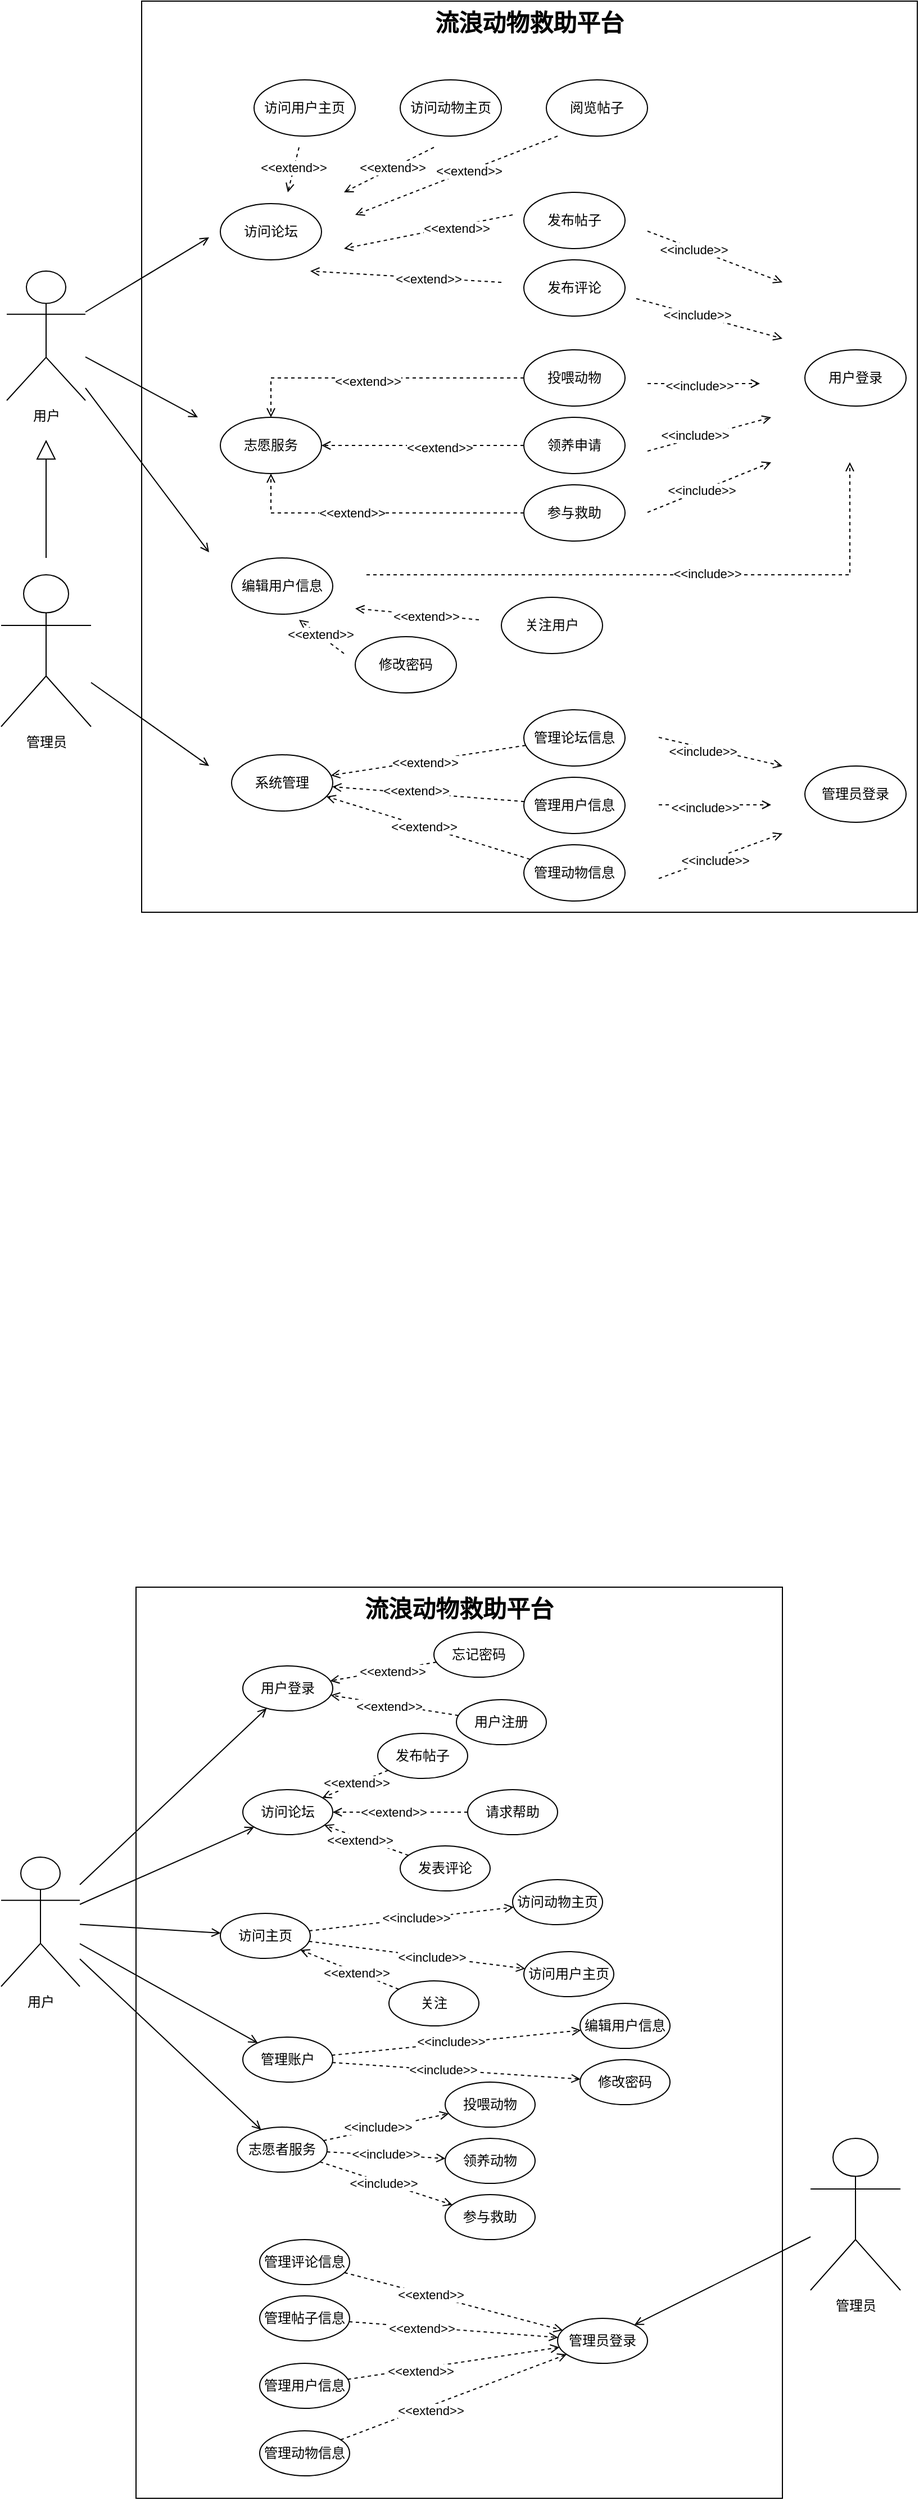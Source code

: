 <mxfile version="24.7.17">
  <diagram name="第 1 页" id="E65tHflGb6K1pna1Sad4">
    <mxGraphModel dx="1562" dy="909" grid="1" gridSize="10" guides="1" tooltips="1" connect="1" arrows="1" fold="1" page="1" pageScale="1" pageWidth="827" pageHeight="1169" math="0" shadow="0">
      <root>
        <mxCell id="0" />
        <mxCell id="1" parent="0" />
        <mxCell id="DmtLt5xf5tyt0vWxurnO-87" value="流浪动物救助平台" style="rounded=0;whiteSpace=wrap;html=1;align=center;verticalAlign=top;fontSize=21;fontStyle=1" parent="1" vertex="1">
          <mxGeometry x="130" y="20" width="690" height="810" as="geometry" />
        </mxCell>
        <mxCell id="DmtLt5xf5tyt0vWxurnO-54" value="" style="edgeStyle=orthogonalEdgeStyle;rounded=0;orthogonalLoop=1;jettySize=auto;html=1;endArrow=block;endFill=0;startSize=6;sourcePerimeterSpacing=15;endSize=15;" parent="1" source="DmtLt5xf5tyt0vWxurnO-2" edge="1">
          <mxGeometry relative="1" as="geometry">
            <mxPoint x="45" y="410" as="targetPoint" />
          </mxGeometry>
        </mxCell>
        <mxCell id="DmtLt5xf5tyt0vWxurnO-2" value="管理员" style="shape=umlActor;verticalLabelPosition=bottom;verticalAlign=top;html=1;outlineConnect=0;" parent="1" vertex="1">
          <mxGeometry x="5" y="530" width="80" height="135" as="geometry" />
        </mxCell>
        <mxCell id="DmtLt5xf5tyt0vWxurnO-5" value="访问论坛" style="ellipse;whiteSpace=wrap;html=1;" parent="1" vertex="1">
          <mxGeometry x="200" y="200" width="90" height="50" as="geometry" />
        </mxCell>
        <mxCell id="DmtLt5xf5tyt0vWxurnO-6" value="用户登录" style="ellipse;whiteSpace=wrap;html=1;" parent="1" vertex="1">
          <mxGeometry x="720" y="330" width="90" height="50" as="geometry" />
        </mxCell>
        <mxCell id="DmtLt5xf5tyt0vWxurnO-7" value="管理员登录" style="ellipse;whiteSpace=wrap;html=1;" parent="1" vertex="1">
          <mxGeometry x="720" y="700" width="90" height="50" as="geometry" />
        </mxCell>
        <mxCell id="DmtLt5xf5tyt0vWxurnO-8" value="访问用户主页" style="ellipse;whiteSpace=wrap;html=1;" parent="1" vertex="1">
          <mxGeometry x="230" y="90" width="90" height="50" as="geometry" />
        </mxCell>
        <mxCell id="DmtLt5xf5tyt0vWxurnO-9" value="访问动物主页" style="ellipse;whiteSpace=wrap;html=1;" parent="1" vertex="1">
          <mxGeometry x="360" y="90" width="90" height="50" as="geometry" />
        </mxCell>
        <mxCell id="DmtLt5xf5tyt0vWxurnO-10" value="阅览帖子" style="ellipse;whiteSpace=wrap;html=1;" parent="1" vertex="1">
          <mxGeometry x="490" y="90" width="90" height="50" as="geometry" />
        </mxCell>
        <mxCell id="DmtLt5xf5tyt0vWxurnO-16" value="投喂动物" style="ellipse;whiteSpace=wrap;html=1;" parent="1" vertex="1">
          <mxGeometry x="470" y="330" width="90" height="50" as="geometry" />
        </mxCell>
        <mxCell id="DmtLt5xf5tyt0vWxurnO-42" style="edgeStyle=orthogonalEdgeStyle;rounded=0;orthogonalLoop=1;jettySize=auto;html=1;dashed=1;strokeColor=default;align=center;verticalAlign=middle;fontFamily=Helvetica;fontSize=11;fontColor=default;labelBackgroundColor=default;endArrow=open;endFill=0;" parent="1" source="DmtLt5xf5tyt0vWxurnO-16" target="DmtLt5xf5tyt0vWxurnO-17" edge="1">
          <mxGeometry relative="1" as="geometry">
            <Array as="points">
              <mxPoint x="245" y="355" />
            </Array>
          </mxGeometry>
        </mxCell>
        <mxCell id="DmtLt5xf5tyt0vWxurnO-97" value="&amp;lt;&amp;lt;extend&amp;gt;&amp;gt;" style="edgeLabel;html=1;align=center;verticalAlign=middle;resizable=0;points=[];" parent="DmtLt5xf5tyt0vWxurnO-42" vertex="1" connectable="0">
          <mxGeometry x="0.074" y="3" relative="1" as="geometry">
            <mxPoint as="offset" />
          </mxGeometry>
        </mxCell>
        <mxCell id="DmtLt5xf5tyt0vWxurnO-43" style="edgeStyle=orthogonalEdgeStyle;rounded=0;orthogonalLoop=1;jettySize=auto;html=1;dashed=1;strokeColor=default;align=center;verticalAlign=middle;fontFamily=Helvetica;fontSize=11;fontColor=default;labelBackgroundColor=default;endArrow=open;endFill=0;" parent="1" source="DmtLt5xf5tyt0vWxurnO-23" target="DmtLt5xf5tyt0vWxurnO-17" edge="1">
          <mxGeometry relative="1" as="geometry" />
        </mxCell>
        <mxCell id="DmtLt5xf5tyt0vWxurnO-98" value="&amp;lt;&amp;lt;extend&amp;gt;&amp;gt;" style="edgeLabel;html=1;align=center;verticalAlign=middle;resizable=0;points=[];" parent="DmtLt5xf5tyt0vWxurnO-43" vertex="1" connectable="0">
          <mxGeometry x="-0.16" y="2" relative="1" as="geometry">
            <mxPoint as="offset" />
          </mxGeometry>
        </mxCell>
        <mxCell id="DmtLt5xf5tyt0vWxurnO-44" style="edgeStyle=orthogonalEdgeStyle;rounded=0;orthogonalLoop=1;jettySize=auto;html=1;dashed=1;strokeColor=default;align=center;verticalAlign=middle;fontFamily=Helvetica;fontSize=11;fontColor=default;labelBackgroundColor=default;endArrow=open;endFill=0;" parent="1" source="DmtLt5xf5tyt0vWxurnO-24" target="DmtLt5xf5tyt0vWxurnO-17" edge="1">
          <mxGeometry relative="1" as="geometry">
            <Array as="points">
              <mxPoint x="245" y="475" />
            </Array>
          </mxGeometry>
        </mxCell>
        <mxCell id="DmtLt5xf5tyt0vWxurnO-99" value="&amp;lt;&amp;lt;extend&amp;gt;&amp;gt;" style="edgeLabel;html=1;align=center;verticalAlign=middle;resizable=0;points=[];" parent="DmtLt5xf5tyt0vWxurnO-44" vertex="1" connectable="0">
          <mxGeometry x="0.181" relative="1" as="geometry">
            <mxPoint as="offset" />
          </mxGeometry>
        </mxCell>
        <mxCell id="DmtLt5xf5tyt0vWxurnO-17" value="志愿服务" style="ellipse;whiteSpace=wrap;html=1;" parent="1" vertex="1">
          <mxGeometry x="200" y="390" width="90" height="50" as="geometry" />
        </mxCell>
        <mxCell id="DmtLt5xf5tyt0vWxurnO-18" value="发布帖子" style="ellipse;whiteSpace=wrap;html=1;" parent="1" vertex="1">
          <mxGeometry x="470" y="190" width="90" height="50" as="geometry" />
        </mxCell>
        <mxCell id="DmtLt5xf5tyt0vWxurnO-20" value="发布评论" style="ellipse;whiteSpace=wrap;html=1;" parent="1" vertex="1">
          <mxGeometry x="470" y="250" width="90" height="50" as="geometry" />
        </mxCell>
        <mxCell id="DmtLt5xf5tyt0vWxurnO-23" value="领养申请" style="ellipse;whiteSpace=wrap;html=1;" parent="1" vertex="1">
          <mxGeometry x="470" y="390" width="90" height="50" as="geometry" />
        </mxCell>
        <mxCell id="DmtLt5xf5tyt0vWxurnO-24" value="参与救助" style="ellipse;whiteSpace=wrap;html=1;" parent="1" vertex="1">
          <mxGeometry x="470" y="450" width="90" height="50" as="geometry" />
        </mxCell>
        <mxCell id="DmtLt5xf5tyt0vWxurnO-25" value="编辑用户信息" style="ellipse;whiteSpace=wrap;html=1;" parent="1" vertex="1">
          <mxGeometry x="210" y="515" width="90" height="50" as="geometry" />
        </mxCell>
        <mxCell id="DmtLt5xf5tyt0vWxurnO-26" value="修改密码" style="ellipse;whiteSpace=wrap;html=1;" parent="1" vertex="1">
          <mxGeometry x="320" y="585" width="90" height="50" as="geometry" />
        </mxCell>
        <mxCell id="DmtLt5xf5tyt0vWxurnO-27" value="关注用户" style="ellipse;whiteSpace=wrap;html=1;" parent="1" vertex="1">
          <mxGeometry x="450" y="550" width="90" height="50" as="geometry" />
        </mxCell>
        <mxCell id="DmtLt5xf5tyt0vWxurnO-28" value="系统管理" style="ellipse;whiteSpace=wrap;html=1;" parent="1" vertex="1">
          <mxGeometry x="210" y="690" width="90" height="50" as="geometry" />
        </mxCell>
        <mxCell id="DmtLt5xf5tyt0vWxurnO-29" value="管理论坛信息" style="ellipse;whiteSpace=wrap;html=1;" parent="1" vertex="1">
          <mxGeometry x="470" y="650" width="90" height="50" as="geometry" />
        </mxCell>
        <mxCell id="DmtLt5xf5tyt0vWxurnO-30" value="管理用户信息" style="ellipse;whiteSpace=wrap;html=1;" parent="1" vertex="1">
          <mxGeometry x="470" y="710" width="90" height="50" as="geometry" />
        </mxCell>
        <mxCell id="DmtLt5xf5tyt0vWxurnO-31" value="管理动物信息" style="ellipse;whiteSpace=wrap;html=1;" parent="1" vertex="1">
          <mxGeometry x="470" y="770" width="90" height="50" as="geometry" />
        </mxCell>
        <mxCell id="DmtLt5xf5tyt0vWxurnO-53" value="用户" style="shape=umlActor;verticalLabelPosition=bottom;verticalAlign=top;html=1;outlineConnect=0;" parent="1" vertex="1">
          <mxGeometry x="10" y="260" width="70" height="115" as="geometry" />
        </mxCell>
        <mxCell id="DmtLt5xf5tyt0vWxurnO-60" value="" style="endArrow=open;html=1;rounded=0;endFill=0;" parent="1" source="DmtLt5xf5tyt0vWxurnO-53" edge="1">
          <mxGeometry width="50" height="50" relative="1" as="geometry">
            <mxPoint x="100" y="300" as="sourcePoint" />
            <mxPoint x="190" y="230" as="targetPoint" />
          </mxGeometry>
        </mxCell>
        <mxCell id="DmtLt5xf5tyt0vWxurnO-61" value="" style="endArrow=open;html=1;rounded=0;dashed=1;endFill=0;" parent="1" edge="1">
          <mxGeometry width="50" height="50" relative="1" as="geometry">
            <mxPoint x="270" y="150" as="sourcePoint" />
            <mxPoint x="260" y="190" as="targetPoint" />
          </mxGeometry>
        </mxCell>
        <mxCell id="DmtLt5xf5tyt0vWxurnO-88" value="&amp;lt;&amp;lt;extend&amp;gt;&amp;gt;" style="edgeLabel;html=1;align=center;verticalAlign=middle;resizable=0;points=[];" parent="DmtLt5xf5tyt0vWxurnO-61" vertex="1" connectable="0">
          <mxGeometry x="-0.08" y="-1" relative="1" as="geometry">
            <mxPoint as="offset" />
          </mxGeometry>
        </mxCell>
        <mxCell id="DmtLt5xf5tyt0vWxurnO-62" value="" style="endArrow=open;html=1;rounded=0;dashed=1;strokeColor=default;align=center;verticalAlign=middle;fontFamily=Helvetica;fontSize=11;fontColor=default;labelBackgroundColor=default;endFill=0;" parent="1" edge="1">
          <mxGeometry width="50" height="50" relative="1" as="geometry">
            <mxPoint x="390" y="150" as="sourcePoint" />
            <mxPoint x="310" y="190" as="targetPoint" />
          </mxGeometry>
        </mxCell>
        <mxCell id="DmtLt5xf5tyt0vWxurnO-89" value="&amp;lt;&amp;lt;extend&amp;gt;&amp;gt;" style="edgeLabel;html=1;align=center;verticalAlign=middle;resizable=0;points=[];" parent="DmtLt5xf5tyt0vWxurnO-62" vertex="1" connectable="0">
          <mxGeometry x="-0.08" y="-1" relative="1" as="geometry">
            <mxPoint as="offset" />
          </mxGeometry>
        </mxCell>
        <mxCell id="DmtLt5xf5tyt0vWxurnO-63" value="" style="endArrow=open;html=1;rounded=0;dashed=1;strokeColor=default;align=center;verticalAlign=middle;fontFamily=Helvetica;fontSize=11;fontColor=default;labelBackgroundColor=default;endFill=0;" parent="1" edge="1">
          <mxGeometry width="50" height="50" relative="1" as="geometry">
            <mxPoint x="500" y="140" as="sourcePoint" />
            <mxPoint x="320" y="210" as="targetPoint" />
          </mxGeometry>
        </mxCell>
        <mxCell id="DmtLt5xf5tyt0vWxurnO-90" value="&amp;lt;&amp;lt;extend&amp;gt;&amp;gt;" style="edgeLabel;html=1;align=center;verticalAlign=middle;resizable=0;points=[];" parent="DmtLt5xf5tyt0vWxurnO-63" vertex="1" connectable="0">
          <mxGeometry x="-0.117" relative="1" as="geometry">
            <mxPoint as="offset" />
          </mxGeometry>
        </mxCell>
        <mxCell id="DmtLt5xf5tyt0vWxurnO-64" value="" style="endArrow=open;html=1;rounded=0;dashed=1;strokeColor=default;align=center;verticalAlign=middle;fontFamily=Helvetica;fontSize=11;fontColor=default;labelBackgroundColor=default;endFill=0;" parent="1" edge="1">
          <mxGeometry width="50" height="50" relative="1" as="geometry">
            <mxPoint x="460" y="210" as="sourcePoint" />
            <mxPoint x="310" y="240" as="targetPoint" />
          </mxGeometry>
        </mxCell>
        <mxCell id="DmtLt5xf5tyt0vWxurnO-91" value="&amp;lt;&amp;lt;extend&amp;gt;&amp;gt;" style="edgeLabel;html=1;align=center;verticalAlign=middle;resizable=0;points=[];" parent="DmtLt5xf5tyt0vWxurnO-64" vertex="1" connectable="0">
          <mxGeometry x="-0.323" y="2" relative="1" as="geometry">
            <mxPoint as="offset" />
          </mxGeometry>
        </mxCell>
        <mxCell id="DmtLt5xf5tyt0vWxurnO-65" value="" style="endArrow=open;html=1;rounded=0;dashed=1;strokeColor=default;align=center;verticalAlign=middle;fontFamily=Helvetica;fontSize=11;fontColor=default;labelBackgroundColor=default;endFill=0;" parent="1" edge="1">
          <mxGeometry width="50" height="50" relative="1" as="geometry">
            <mxPoint x="450" y="270" as="sourcePoint" />
            <mxPoint x="280" y="260" as="targetPoint" />
          </mxGeometry>
        </mxCell>
        <mxCell id="DmtLt5xf5tyt0vWxurnO-92" value="&amp;lt;&amp;lt;extend&amp;gt;&amp;gt;" style="edgeLabel;html=1;align=center;verticalAlign=middle;resizable=0;points=[];" parent="DmtLt5xf5tyt0vWxurnO-65" vertex="1" connectable="0">
          <mxGeometry x="-0.231" y="1" relative="1" as="geometry">
            <mxPoint as="offset" />
          </mxGeometry>
        </mxCell>
        <mxCell id="DmtLt5xf5tyt0vWxurnO-67" value="" style="edgeStyle=none;orthogonalLoop=1;jettySize=auto;html=1;rounded=0;dashed=1;strokeColor=default;align=center;verticalAlign=middle;fontFamily=Helvetica;fontSize=11;fontColor=default;labelBackgroundColor=default;endArrow=open;endFill=0;" parent="1" edge="1">
          <mxGeometry width="100" relative="1" as="geometry">
            <mxPoint x="580" y="224.5" as="sourcePoint" />
            <mxPoint x="700" y="270" as="targetPoint" />
            <Array as="points" />
          </mxGeometry>
        </mxCell>
        <mxCell id="DmtLt5xf5tyt0vWxurnO-95" value="&amp;lt;&amp;lt;include&amp;gt;&amp;gt;" style="edgeLabel;html=1;align=center;verticalAlign=middle;resizable=0;points=[];" parent="DmtLt5xf5tyt0vWxurnO-67" vertex="1" connectable="0">
          <mxGeometry x="-0.316" y="-1" relative="1" as="geometry">
            <mxPoint as="offset" />
          </mxGeometry>
        </mxCell>
        <mxCell id="DmtLt5xf5tyt0vWxurnO-68" value="" style="edgeStyle=none;orthogonalLoop=1;jettySize=auto;html=1;rounded=0;dashed=1;strokeColor=default;align=center;verticalAlign=middle;fontFamily=Helvetica;fontSize=11;fontColor=default;labelBackgroundColor=default;endArrow=open;endFill=0;" parent="1" edge="1">
          <mxGeometry width="100" relative="1" as="geometry">
            <mxPoint x="570" y="284.5" as="sourcePoint" />
            <mxPoint x="700" y="320" as="targetPoint" />
            <Array as="points" />
          </mxGeometry>
        </mxCell>
        <mxCell id="DmtLt5xf5tyt0vWxurnO-96" value="&amp;lt;&amp;lt;include&amp;gt;&amp;gt;" style="edgeLabel;html=1;align=center;verticalAlign=middle;resizable=0;points=[];" parent="DmtLt5xf5tyt0vWxurnO-68" vertex="1" connectable="0">
          <mxGeometry x="-0.175" relative="1" as="geometry">
            <mxPoint as="offset" />
          </mxGeometry>
        </mxCell>
        <mxCell id="DmtLt5xf5tyt0vWxurnO-69" value="" style="edgeStyle=none;orthogonalLoop=1;jettySize=auto;html=1;rounded=0;strokeColor=default;align=center;verticalAlign=middle;fontFamily=Helvetica;fontSize=11;fontColor=default;labelBackgroundColor=default;endArrow=open;endFill=0;" parent="1" source="DmtLt5xf5tyt0vWxurnO-53" edge="1">
          <mxGeometry width="100" relative="1" as="geometry">
            <mxPoint x="100" y="360" as="sourcePoint" />
            <mxPoint x="180" y="390" as="targetPoint" />
            <Array as="points" />
          </mxGeometry>
        </mxCell>
        <mxCell id="DmtLt5xf5tyt0vWxurnO-70" value="" style="edgeStyle=none;orthogonalLoop=1;jettySize=auto;html=1;rounded=0;dashed=1;strokeColor=default;align=center;verticalAlign=middle;fontFamily=Helvetica;fontSize=11;fontColor=default;labelBackgroundColor=default;endArrow=open;endFill=0;" parent="1" edge="1">
          <mxGeometry width="100" relative="1" as="geometry">
            <mxPoint x="580" y="360" as="sourcePoint" />
            <mxPoint x="680" y="360" as="targetPoint" />
            <Array as="points" />
          </mxGeometry>
        </mxCell>
        <mxCell id="DmtLt5xf5tyt0vWxurnO-100" value="&amp;lt;&amp;lt;include&amp;gt;&amp;gt;" style="edgeLabel;html=1;align=center;verticalAlign=middle;resizable=0;points=[];" parent="DmtLt5xf5tyt0vWxurnO-70" vertex="1" connectable="0">
          <mxGeometry x="-0.088" y="-2" relative="1" as="geometry">
            <mxPoint as="offset" />
          </mxGeometry>
        </mxCell>
        <mxCell id="DmtLt5xf5tyt0vWxurnO-72" value="" style="edgeStyle=none;orthogonalLoop=1;jettySize=auto;html=1;rounded=0;dashed=1;strokeColor=default;align=center;verticalAlign=middle;fontFamily=Helvetica;fontSize=11;fontColor=default;labelBackgroundColor=default;endArrow=open;endFill=0;" parent="1" edge="1">
          <mxGeometry width="100" relative="1" as="geometry">
            <mxPoint x="580" y="420" as="sourcePoint" />
            <mxPoint x="690" y="390" as="targetPoint" />
            <Array as="points" />
          </mxGeometry>
        </mxCell>
        <mxCell id="DmtLt5xf5tyt0vWxurnO-102" value="&amp;lt;&amp;lt;include&amp;gt;&amp;gt;" style="edgeLabel;html=1;align=center;verticalAlign=middle;resizable=0;points=[];" parent="DmtLt5xf5tyt0vWxurnO-72" vertex="1" connectable="0">
          <mxGeometry x="-0.228" y="3" relative="1" as="geometry">
            <mxPoint as="offset" />
          </mxGeometry>
        </mxCell>
        <mxCell id="DmtLt5xf5tyt0vWxurnO-73" value="" style="edgeStyle=none;orthogonalLoop=1;jettySize=auto;html=1;rounded=0;dashed=1;strokeColor=default;align=center;verticalAlign=middle;fontFamily=Helvetica;fontSize=11;fontColor=default;labelBackgroundColor=default;endArrow=open;endFill=0;" parent="1" edge="1">
          <mxGeometry width="100" relative="1" as="geometry">
            <mxPoint x="580" y="474.5" as="sourcePoint" />
            <mxPoint x="690" y="430" as="targetPoint" />
            <Array as="points" />
          </mxGeometry>
        </mxCell>
        <mxCell id="DmtLt5xf5tyt0vWxurnO-103" value="&amp;lt;&amp;lt;include&amp;gt;&amp;gt;" style="edgeLabel;html=1;align=center;verticalAlign=middle;resizable=0;points=[];" parent="DmtLt5xf5tyt0vWxurnO-73" vertex="1" connectable="0">
          <mxGeometry x="-0.134" relative="1" as="geometry">
            <mxPoint as="offset" />
          </mxGeometry>
        </mxCell>
        <mxCell id="DmtLt5xf5tyt0vWxurnO-74" value="" style="edgeStyle=none;orthogonalLoop=1;jettySize=auto;html=1;rounded=0;strokeColor=default;align=center;verticalAlign=middle;fontFamily=Helvetica;fontSize=11;fontColor=default;labelBackgroundColor=default;endArrow=open;endFill=0;" parent="1" source="DmtLt5xf5tyt0vWxurnO-53" edge="1">
          <mxGeometry width="100" relative="1" as="geometry">
            <mxPoint x="100" y="390" as="sourcePoint" />
            <mxPoint x="190" y="510" as="targetPoint" />
            <Array as="points" />
          </mxGeometry>
        </mxCell>
        <mxCell id="DmtLt5xf5tyt0vWxurnO-75" value="" style="endArrow=open;html=1;rounded=0;dashed=1;strokeColor=default;align=center;verticalAlign=middle;fontFamily=Helvetica;fontSize=11;fontColor=default;labelBackgroundColor=default;endFill=0;entryX=0.913;entryY=0.506;entryDx=0;entryDy=0;entryPerimeter=0;" parent="1" target="DmtLt5xf5tyt0vWxurnO-87" edge="1">
          <mxGeometry width="50" height="50" relative="1" as="geometry">
            <mxPoint x="330" y="530" as="sourcePoint" />
            <mxPoint x="760" y="470" as="targetPoint" />
            <Array as="points">
              <mxPoint x="760" y="530" />
            </Array>
          </mxGeometry>
        </mxCell>
        <mxCell id="DmtLt5xf5tyt0vWxurnO-104" value="&amp;lt;&amp;lt;include&amp;gt;&amp;gt;" style="edgeLabel;html=1;align=center;verticalAlign=middle;resizable=0;points=[];" parent="DmtLt5xf5tyt0vWxurnO-75" vertex="1" connectable="0">
          <mxGeometry x="0.141" y="1" relative="1" as="geometry">
            <mxPoint as="offset" />
          </mxGeometry>
        </mxCell>
        <mxCell id="DmtLt5xf5tyt0vWxurnO-76" value="" style="endArrow=open;html=1;rounded=0;dashed=1;strokeColor=default;align=center;verticalAlign=middle;fontFamily=Helvetica;fontSize=11;fontColor=default;labelBackgroundColor=default;endFill=0;" parent="1" edge="1">
          <mxGeometry width="50" height="50" relative="1" as="geometry">
            <mxPoint x="430" y="570" as="sourcePoint" />
            <mxPoint x="320" y="560" as="targetPoint" />
          </mxGeometry>
        </mxCell>
        <mxCell id="DmtLt5xf5tyt0vWxurnO-93" value="&amp;lt;&amp;lt;extend&amp;gt;&amp;gt;" style="edgeLabel;html=1;align=center;verticalAlign=middle;resizable=0;points=[];" parent="DmtLt5xf5tyt0vWxurnO-76" vertex="1" connectable="0">
          <mxGeometry x="-0.141" y="2" relative="1" as="geometry">
            <mxPoint y="-1" as="offset" />
          </mxGeometry>
        </mxCell>
        <mxCell id="DmtLt5xf5tyt0vWxurnO-78" value="" style="endArrow=open;html=1;rounded=0;dashed=1;strokeColor=default;align=center;verticalAlign=middle;fontFamily=Helvetica;fontSize=11;fontColor=default;labelBackgroundColor=default;endFill=0;" parent="1" edge="1">
          <mxGeometry width="50" height="50" relative="1" as="geometry">
            <mxPoint x="310" y="600" as="sourcePoint" />
            <mxPoint x="270" y="570" as="targetPoint" />
          </mxGeometry>
        </mxCell>
        <mxCell id="DmtLt5xf5tyt0vWxurnO-94" value="&amp;lt;&amp;lt;extend&amp;gt;&amp;gt;" style="edgeLabel;html=1;align=center;verticalAlign=middle;resizable=0;points=[];" parent="DmtLt5xf5tyt0vWxurnO-78" vertex="1" connectable="0">
          <mxGeometry x="0.088" y="-1" relative="1" as="geometry">
            <mxPoint as="offset" />
          </mxGeometry>
        </mxCell>
        <mxCell id="DmtLt5xf5tyt0vWxurnO-80" value="" style="edgeStyle=none;orthogonalLoop=1;jettySize=auto;html=1;rounded=0;dashed=1;strokeColor=default;align=center;verticalAlign=middle;fontFamily=Helvetica;fontSize=11;fontColor=default;labelBackgroundColor=default;endArrow=open;endFill=0;" parent="1" edge="1">
          <mxGeometry width="100" relative="1" as="geometry">
            <mxPoint x="590" y="674.5" as="sourcePoint" />
            <mxPoint x="700" y="700" as="targetPoint" />
            <Array as="points" />
          </mxGeometry>
        </mxCell>
        <mxCell id="DmtLt5xf5tyt0vWxurnO-108" value="&amp;lt;&amp;lt;include&amp;gt;&amp;gt;" style="edgeLabel;html=1;align=center;verticalAlign=middle;resizable=0;points=[];" parent="DmtLt5xf5tyt0vWxurnO-80" vertex="1" connectable="0">
          <mxGeometry x="-0.287" y="-3" relative="1" as="geometry">
            <mxPoint as="offset" />
          </mxGeometry>
        </mxCell>
        <mxCell id="DmtLt5xf5tyt0vWxurnO-81" value="" style="edgeStyle=none;orthogonalLoop=1;jettySize=auto;html=1;rounded=0;dashed=1;strokeColor=default;align=center;verticalAlign=middle;fontFamily=Helvetica;fontSize=11;fontColor=default;labelBackgroundColor=default;endArrow=open;endFill=0;" parent="1" edge="1">
          <mxGeometry width="100" relative="1" as="geometry">
            <mxPoint x="590" y="734.5" as="sourcePoint" />
            <mxPoint x="690" y="734.5" as="targetPoint" />
            <Array as="points" />
          </mxGeometry>
        </mxCell>
        <mxCell id="DmtLt5xf5tyt0vWxurnO-109" value="&amp;lt;&amp;lt;include&amp;gt;&amp;gt;" style="edgeLabel;html=1;align=center;verticalAlign=middle;resizable=0;points=[];" parent="DmtLt5xf5tyt0vWxurnO-81" vertex="1" connectable="0">
          <mxGeometry x="-0.188" y="-2" relative="1" as="geometry">
            <mxPoint as="offset" />
          </mxGeometry>
        </mxCell>
        <mxCell id="DmtLt5xf5tyt0vWxurnO-82" value="" style="edgeStyle=none;orthogonalLoop=1;jettySize=auto;html=1;rounded=0;dashed=1;strokeColor=default;align=center;verticalAlign=middle;fontFamily=Helvetica;fontSize=11;fontColor=default;labelBackgroundColor=default;endArrow=open;endFill=0;" parent="1" edge="1">
          <mxGeometry width="100" relative="1" as="geometry">
            <mxPoint x="590" y="800" as="sourcePoint" />
            <mxPoint x="700" y="760" as="targetPoint" />
            <Array as="points" />
          </mxGeometry>
        </mxCell>
        <mxCell id="DmtLt5xf5tyt0vWxurnO-110" value="&amp;lt;&amp;lt;include&amp;gt;&amp;gt;" style="edgeLabel;html=1;align=center;verticalAlign=middle;resizable=0;points=[];" parent="DmtLt5xf5tyt0vWxurnO-82" vertex="1" connectable="0">
          <mxGeometry x="-0.111" y="-2" relative="1" as="geometry">
            <mxPoint as="offset" />
          </mxGeometry>
        </mxCell>
        <mxCell id="DmtLt5xf5tyt0vWxurnO-83" value="" style="edgeStyle=none;orthogonalLoop=1;jettySize=auto;html=1;rounded=0;dashed=1;strokeColor=default;align=center;verticalAlign=middle;fontFamily=Helvetica;fontSize=11;fontColor=default;labelBackgroundColor=default;endArrow=open;endFill=0;" parent="1" edge="1" target="DmtLt5xf5tyt0vWxurnO-28" source="DmtLt5xf5tyt0vWxurnO-29">
          <mxGeometry width="100" relative="1" as="geometry">
            <mxPoint x="550" y="870" as="sourcePoint" />
            <mxPoint x="460" y="680" as="targetPoint" />
            <Array as="points" />
          </mxGeometry>
        </mxCell>
        <mxCell id="DmtLt5xf5tyt0vWxurnO-105" value="&amp;lt;&amp;lt;extend&amp;gt;&amp;gt;" style="edgeLabel;html=1;align=center;verticalAlign=middle;resizable=0;points=[];" parent="DmtLt5xf5tyt0vWxurnO-83" vertex="1" connectable="0">
          <mxGeometry x="0.038" y="1" relative="1" as="geometry">
            <mxPoint as="offset" />
          </mxGeometry>
        </mxCell>
        <mxCell id="DmtLt5xf5tyt0vWxurnO-84" value="" style="edgeStyle=none;orthogonalLoop=1;jettySize=auto;html=1;rounded=0;dashed=1;strokeColor=default;align=center;verticalAlign=middle;fontFamily=Helvetica;fontSize=11;fontColor=default;labelBackgroundColor=default;endArrow=open;endFill=0;" parent="1" edge="1" target="DmtLt5xf5tyt0vWxurnO-28" source="DmtLt5xf5tyt0vWxurnO-30">
          <mxGeometry width="100" relative="1" as="geometry">
            <mxPoint x="315" y="724.5" as="sourcePoint" />
            <mxPoint x="450" y="730" as="targetPoint" />
            <Array as="points" />
          </mxGeometry>
        </mxCell>
        <mxCell id="DmtLt5xf5tyt0vWxurnO-106" value="&amp;lt;&amp;lt;extend&amp;gt;&amp;gt;" style="edgeLabel;html=1;align=center;verticalAlign=middle;resizable=0;points=[];" parent="DmtLt5xf5tyt0vWxurnO-84" vertex="1" connectable="0">
          <mxGeometry x="0.136" y="-2" relative="1" as="geometry">
            <mxPoint as="offset" />
          </mxGeometry>
        </mxCell>
        <mxCell id="DmtLt5xf5tyt0vWxurnO-85" value="" style="edgeStyle=none;orthogonalLoop=1;jettySize=auto;html=1;rounded=0;dashed=1;strokeColor=default;align=center;verticalAlign=middle;fontFamily=Helvetica;fontSize=11;fontColor=default;labelBackgroundColor=default;endArrow=open;endFill=0;" parent="1" edge="1" target="DmtLt5xf5tyt0vWxurnO-28" source="DmtLt5xf5tyt0vWxurnO-31">
          <mxGeometry width="100" relative="1" as="geometry">
            <mxPoint x="310" y="750" as="sourcePoint" />
            <mxPoint x="450" y="790" as="targetPoint" />
            <Array as="points" />
          </mxGeometry>
        </mxCell>
        <mxCell id="DmtLt5xf5tyt0vWxurnO-107" value="&amp;lt;&amp;lt;extend&amp;gt;&amp;gt;" style="edgeLabel;html=1;align=center;verticalAlign=middle;resizable=0;points=[];" parent="DmtLt5xf5tyt0vWxurnO-85" vertex="1" connectable="0">
          <mxGeometry x="0.052" relative="1" as="geometry">
            <mxPoint as="offset" />
          </mxGeometry>
        </mxCell>
        <mxCell id="DmtLt5xf5tyt0vWxurnO-86" value="" style="edgeStyle=none;orthogonalLoop=1;jettySize=auto;html=1;rounded=0;strokeColor=default;align=center;verticalAlign=middle;fontFamily=Helvetica;fontSize=11;fontColor=default;labelBackgroundColor=default;endArrow=open;endFill=0;" parent="1" source="DmtLt5xf5tyt0vWxurnO-2" edge="1">
          <mxGeometry width="100" relative="1" as="geometry">
            <mxPoint x="110" y="640" as="sourcePoint" />
            <mxPoint x="190" y="700" as="targetPoint" />
            <Array as="points" />
          </mxGeometry>
        </mxCell>
        <mxCell id="gBtnJPxGFzo9BNJ1tIfL-1" value="流浪动物救助平台" style="rounded=0;whiteSpace=wrap;html=1;align=center;verticalAlign=top;fontSize=21;fontStyle=1" parent="1" vertex="1">
          <mxGeometry x="125" y="1430" width="575" height="810" as="geometry" />
        </mxCell>
        <mxCell id="gBtnJPxGFzo9BNJ1tIfL-3" value="管理员" style="shape=umlActor;verticalLabelPosition=bottom;verticalAlign=top;html=1;outlineConnect=0;" parent="1" vertex="1">
          <mxGeometry x="725" y="1920" width="80" height="135" as="geometry" />
        </mxCell>
        <mxCell id="gBtnJPxGFzo9BNJ1tIfL-29" value="用户" style="shape=umlActor;verticalLabelPosition=bottom;verticalAlign=top;html=1;outlineConnect=0;" parent="1" vertex="1">
          <mxGeometry x="5" y="1670" width="70" height="115" as="geometry" />
        </mxCell>
        <mxCell id="gBtnJPxGFzo9BNJ1tIfL-30" value="" style="endArrow=open;html=1;rounded=0;endFill=0;" parent="1" source="gBtnJPxGFzo9BNJ1tIfL-29" target="gBtnJPxGFzo9BNJ1tIfL-72" edge="1">
          <mxGeometry width="50" height="50" relative="1" as="geometry">
            <mxPoint x="95" y="1710" as="sourcePoint" />
            <mxPoint x="185" y="1640" as="targetPoint" />
          </mxGeometry>
        </mxCell>
        <mxCell id="gBtnJPxGFzo9BNJ1tIfL-72" value="用户登录" style="ellipse;whiteSpace=wrap;html=1;" parent="1" vertex="1">
          <mxGeometry x="220" y="1500" width="80" height="40" as="geometry" />
        </mxCell>
        <mxCell id="gBtnJPxGFzo9BNJ1tIfL-73" value="忘记密码" style="ellipse;whiteSpace=wrap;html=1;" parent="1" vertex="1">
          <mxGeometry x="390" y="1470" width="80" height="40" as="geometry" />
        </mxCell>
        <mxCell id="gBtnJPxGFzo9BNJ1tIfL-74" value="用户注册" style="ellipse;whiteSpace=wrap;html=1;" parent="1" vertex="1">
          <mxGeometry x="410" y="1530" width="80" height="40" as="geometry" />
        </mxCell>
        <mxCell id="gBtnJPxGFzo9BNJ1tIfL-76" value="访问论坛" style="ellipse;whiteSpace=wrap;html=1;" parent="1" vertex="1">
          <mxGeometry x="220" y="1610" width="80" height="40" as="geometry" />
        </mxCell>
        <mxCell id="gBtnJPxGFzo9BNJ1tIfL-77" value="访问动物主页" style="ellipse;whiteSpace=wrap;html=1;" parent="1" vertex="1">
          <mxGeometry x="460" y="1690" width="80" height="40" as="geometry" />
        </mxCell>
        <mxCell id="gBtnJPxGFzo9BNJ1tIfL-78" value="访问用户主页" style="ellipse;whiteSpace=wrap;html=1;" parent="1" vertex="1">
          <mxGeometry x="470" y="1754" width="80" height="40" as="geometry" />
        </mxCell>
        <mxCell id="gBtnJPxGFzo9BNJ1tIfL-79" value="关注" style="ellipse;whiteSpace=wrap;html=1;" parent="1" vertex="1">
          <mxGeometry x="350" y="1780" width="80" height="40" as="geometry" />
        </mxCell>
        <mxCell id="gBtnJPxGFzo9BNJ1tIfL-81" value="管理账户" style="ellipse;whiteSpace=wrap;html=1;" parent="1" vertex="1">
          <mxGeometry x="220" y="1830" width="80" height="40" as="geometry" />
        </mxCell>
        <mxCell id="gBtnJPxGFzo9BNJ1tIfL-82" value="志愿者服务" style="ellipse;whiteSpace=wrap;html=1;" parent="1" vertex="1">
          <mxGeometry x="215" y="1910" width="80" height="40" as="geometry" />
        </mxCell>
        <mxCell id="gBtnJPxGFzo9BNJ1tIfL-83" value="编辑用户信息" style="ellipse;whiteSpace=wrap;html=1;" parent="1" vertex="1">
          <mxGeometry x="520" y="1800" width="80" height="40" as="geometry" />
        </mxCell>
        <mxCell id="gBtnJPxGFzo9BNJ1tIfL-84" value="修改密码" style="ellipse;whiteSpace=wrap;html=1;" parent="1" vertex="1">
          <mxGeometry x="520" y="1850" width="80" height="40" as="geometry" />
        </mxCell>
        <mxCell id="gBtnJPxGFzo9BNJ1tIfL-85" value="投喂动物" style="ellipse;whiteSpace=wrap;html=1;" parent="1" vertex="1">
          <mxGeometry x="400" y="1870" width="80" height="40" as="geometry" />
        </mxCell>
        <mxCell id="gBtnJPxGFzo9BNJ1tIfL-86" value="领养动物" style="ellipse;whiteSpace=wrap;html=1;" parent="1" vertex="1">
          <mxGeometry x="400" y="1920" width="80" height="40" as="geometry" />
        </mxCell>
        <mxCell id="gBtnJPxGFzo9BNJ1tIfL-87" value="参与救助" style="ellipse;whiteSpace=wrap;html=1;" parent="1" vertex="1">
          <mxGeometry x="400" y="1970" width="80" height="40" as="geometry" />
        </mxCell>
        <mxCell id="gBtnJPxGFzo9BNJ1tIfL-88" value="" style="endArrow=open;html=1;rounded=0;dashed=1;strokeColor=default;align=center;verticalAlign=middle;fontFamily=Helvetica;fontSize=11;fontColor=default;labelBackgroundColor=default;endFill=0;" parent="1" source="gBtnJPxGFzo9BNJ1tIfL-82" target="gBtnJPxGFzo9BNJ1tIfL-85" edge="1">
          <mxGeometry width="50" height="50" relative="1" as="geometry">
            <mxPoint x="260" y="1960" as="sourcePoint" />
            <mxPoint x="310" y="1910" as="targetPoint" />
          </mxGeometry>
        </mxCell>
        <mxCell id="gBtnJPxGFzo9BNJ1tIfL-134" value="&amp;lt;&amp;lt;include&amp;gt;&amp;gt;" style="edgeLabel;html=1;align=center;verticalAlign=middle;resizable=0;points=[];" parent="gBtnJPxGFzo9BNJ1tIfL-88" vertex="1" connectable="0">
          <mxGeometry x="-0.12" y="2" relative="1" as="geometry">
            <mxPoint as="offset" />
          </mxGeometry>
        </mxCell>
        <mxCell id="gBtnJPxGFzo9BNJ1tIfL-89" value="" style="endArrow=open;html=1;rounded=0;dashed=1;strokeColor=default;align=center;verticalAlign=middle;fontFamily=Helvetica;fontSize=11;fontColor=default;labelBackgroundColor=default;endFill=0;" parent="1" source="gBtnJPxGFzo9BNJ1tIfL-82" target="gBtnJPxGFzo9BNJ1tIfL-86" edge="1">
          <mxGeometry width="50" height="50" relative="1" as="geometry">
            <mxPoint x="344" y="1887" as="sourcePoint" />
            <mxPoint x="309" y="1883" as="targetPoint" />
          </mxGeometry>
        </mxCell>
        <mxCell id="gBtnJPxGFzo9BNJ1tIfL-135" value="&amp;lt;&amp;lt;include&amp;gt;&amp;gt;" style="edgeLabel;html=1;align=center;verticalAlign=middle;resizable=0;points=[];" parent="gBtnJPxGFzo9BNJ1tIfL-89" vertex="1" connectable="0">
          <mxGeometry x="-0.025" y="2" relative="1" as="geometry">
            <mxPoint y="1" as="offset" />
          </mxGeometry>
        </mxCell>
        <mxCell id="gBtnJPxGFzo9BNJ1tIfL-90" value="" style="endArrow=open;html=1;rounded=0;dashed=1;strokeColor=default;align=center;verticalAlign=middle;fontFamily=Helvetica;fontSize=11;fontColor=default;labelBackgroundColor=default;endFill=0;" parent="1" source="gBtnJPxGFzo9BNJ1tIfL-82" target="gBtnJPxGFzo9BNJ1tIfL-87" edge="1">
          <mxGeometry width="50" height="50" relative="1" as="geometry">
            <mxPoint x="354" y="1897" as="sourcePoint" />
            <mxPoint x="319" y="1893" as="targetPoint" />
          </mxGeometry>
        </mxCell>
        <mxCell id="gBtnJPxGFzo9BNJ1tIfL-136" value="&amp;lt;&amp;lt;include&amp;gt;&amp;gt;" style="edgeLabel;html=1;align=center;verticalAlign=middle;resizable=0;points=[];" parent="gBtnJPxGFzo9BNJ1tIfL-90" vertex="1" connectable="0">
          <mxGeometry x="-0.044" y="-1" relative="1" as="geometry">
            <mxPoint as="offset" />
          </mxGeometry>
        </mxCell>
        <mxCell id="gBtnJPxGFzo9BNJ1tIfL-91" value="管理员登录" style="ellipse;whiteSpace=wrap;html=1;" parent="1" vertex="1">
          <mxGeometry x="500" y="2080" width="80" height="40" as="geometry" />
        </mxCell>
        <mxCell id="gBtnJPxGFzo9BNJ1tIfL-92" value="管理帖子信息" style="ellipse;whiteSpace=wrap;html=1;" parent="1" vertex="1">
          <mxGeometry x="235" y="2060" width="80" height="40" as="geometry" />
        </mxCell>
        <mxCell id="gBtnJPxGFzo9BNJ1tIfL-93" value="管理用户信息" style="ellipse;whiteSpace=wrap;html=1;" parent="1" vertex="1">
          <mxGeometry x="235" y="2120" width="80" height="40" as="geometry" />
        </mxCell>
        <mxCell id="gBtnJPxGFzo9BNJ1tIfL-94" value="管理动物信息" style="ellipse;whiteSpace=wrap;html=1;" parent="1" vertex="1">
          <mxGeometry x="235" y="2180" width="80" height="40" as="geometry" />
        </mxCell>
        <mxCell id="gBtnJPxGFzo9BNJ1tIfL-95" value="" style="endArrow=open;html=1;rounded=0;dashed=1;strokeColor=default;align=center;verticalAlign=middle;fontFamily=Helvetica;fontSize=11;fontColor=default;labelBackgroundColor=default;endFill=0;" parent="1" source="gBtnJPxGFzo9BNJ1tIfL-92" target="gBtnJPxGFzo9BNJ1tIfL-91" edge="1">
          <mxGeometry width="50" height="50" relative="1" as="geometry">
            <mxPoint x="440" y="2080" as="sourcePoint" />
            <mxPoint x="516" y="2120" as="targetPoint" />
          </mxGeometry>
        </mxCell>
        <mxCell id="gBtnJPxGFzo9BNJ1tIfL-138" value="&amp;lt;&amp;lt;extend&amp;gt;&amp;gt;" style="edgeLabel;html=1;align=center;verticalAlign=middle;resizable=0;points=[];" parent="gBtnJPxGFzo9BNJ1tIfL-95" vertex="1" connectable="0">
          <mxGeometry x="-0.313" y="-1" relative="1" as="geometry">
            <mxPoint as="offset" />
          </mxGeometry>
        </mxCell>
        <mxCell id="gBtnJPxGFzo9BNJ1tIfL-96" value="" style="endArrow=open;html=1;rounded=0;dashed=1;strokeColor=default;align=center;verticalAlign=middle;fontFamily=Helvetica;fontSize=11;fontColor=default;labelBackgroundColor=default;endFill=0;" parent="1" source="gBtnJPxGFzo9BNJ1tIfL-93" target="gBtnJPxGFzo9BNJ1tIfL-91" edge="1">
          <mxGeometry width="50" height="50" relative="1" as="geometry">
            <mxPoint x="430" y="2113" as="sourcePoint" />
            <mxPoint x="510" y="2147" as="targetPoint" />
          </mxGeometry>
        </mxCell>
        <mxCell id="gBtnJPxGFzo9BNJ1tIfL-139" value="&amp;lt;&amp;lt;extend&amp;gt;&amp;gt;" style="edgeLabel;html=1;align=center;verticalAlign=middle;resizable=0;points=[];" parent="gBtnJPxGFzo9BNJ1tIfL-96" vertex="1" connectable="0">
          <mxGeometry x="-0.321" y="-2" relative="1" as="geometry">
            <mxPoint as="offset" />
          </mxGeometry>
        </mxCell>
        <mxCell id="gBtnJPxGFzo9BNJ1tIfL-97" value="" style="endArrow=open;html=1;rounded=0;dashed=1;strokeColor=default;align=center;verticalAlign=middle;fontFamily=Helvetica;fontSize=11;fontColor=default;labelBackgroundColor=default;endFill=0;" parent="1" source="gBtnJPxGFzo9BNJ1tIfL-94" target="gBtnJPxGFzo9BNJ1tIfL-91" edge="1">
          <mxGeometry width="50" height="50" relative="1" as="geometry">
            <mxPoint x="440" y="2123" as="sourcePoint" />
            <mxPoint x="520" y="2157" as="targetPoint" />
          </mxGeometry>
        </mxCell>
        <mxCell id="gBtnJPxGFzo9BNJ1tIfL-140" value="&amp;lt;&amp;lt;extend&amp;gt;&amp;gt;" style="edgeLabel;html=1;align=center;verticalAlign=middle;resizable=0;points=[];" parent="gBtnJPxGFzo9BNJ1tIfL-97" vertex="1" connectable="0">
          <mxGeometry x="-0.221" y="-4" relative="1" as="geometry">
            <mxPoint as="offset" />
          </mxGeometry>
        </mxCell>
        <mxCell id="gBtnJPxGFzo9BNJ1tIfL-98" value="管理评论信息" style="ellipse;whiteSpace=wrap;html=1;" parent="1" vertex="1">
          <mxGeometry x="235" y="2010" width="80" height="40" as="geometry" />
        </mxCell>
        <mxCell id="gBtnJPxGFzo9BNJ1tIfL-100" value="" style="endArrow=open;html=1;rounded=0;dashed=1;strokeColor=default;align=center;verticalAlign=middle;fontFamily=Helvetica;fontSize=11;fontColor=default;labelBackgroundColor=default;endFill=0;" parent="1" source="gBtnJPxGFzo9BNJ1tIfL-98" target="gBtnJPxGFzo9BNJ1tIfL-91" edge="1">
          <mxGeometry width="50" height="50" relative="1" as="geometry">
            <mxPoint x="430" y="2113" as="sourcePoint" />
            <mxPoint x="510" y="2147" as="targetPoint" />
          </mxGeometry>
        </mxCell>
        <mxCell id="gBtnJPxGFzo9BNJ1tIfL-137" value="&amp;lt;&amp;lt;extend&amp;gt;&amp;gt;" style="edgeLabel;html=1;align=center;verticalAlign=middle;resizable=0;points=[];" parent="gBtnJPxGFzo9BNJ1tIfL-100" vertex="1" connectable="0">
          <mxGeometry x="-0.216" y="1" relative="1" as="geometry">
            <mxPoint as="offset" />
          </mxGeometry>
        </mxCell>
        <mxCell id="gBtnJPxGFzo9BNJ1tIfL-101" value="" style="endArrow=open;html=1;rounded=0;endFill=0;strokeColor=default;align=center;verticalAlign=middle;fontFamily=Helvetica;fontSize=11;fontColor=default;labelBackgroundColor=default;" parent="1" source="gBtnJPxGFzo9BNJ1tIfL-3" target="gBtnJPxGFzo9BNJ1tIfL-91" edge="1">
          <mxGeometry width="50" height="50" relative="1" as="geometry">
            <mxPoint x="85" y="1704" as="sourcePoint" />
            <mxPoint x="251" y="1548" as="targetPoint" />
          </mxGeometry>
        </mxCell>
        <mxCell id="gBtnJPxGFzo9BNJ1tIfL-102" value="发布帖子" style="ellipse;whiteSpace=wrap;html=1;" parent="1" vertex="1">
          <mxGeometry x="340" y="1560" width="80" height="40" as="geometry" />
        </mxCell>
        <mxCell id="gBtnJPxGFzo9BNJ1tIfL-103" value="请求帮助" style="ellipse;whiteSpace=wrap;html=1;" parent="1" vertex="1">
          <mxGeometry x="420" y="1610" width="80" height="40" as="geometry" />
        </mxCell>
        <mxCell id="gBtnJPxGFzo9BNJ1tIfL-104" value="发表评论" style="ellipse;whiteSpace=wrap;html=1;" parent="1" vertex="1">
          <mxGeometry x="360" y="1660" width="80" height="40" as="geometry" />
        </mxCell>
        <mxCell id="gBtnJPxGFzo9BNJ1tIfL-107" value="" style="endArrow=open;html=1;rounded=0;dashed=1;strokeColor=default;align=center;verticalAlign=middle;fontFamily=Helvetica;fontSize=11;fontColor=default;labelBackgroundColor=default;endFill=0;" parent="1" source="gBtnJPxGFzo9BNJ1tIfL-102" target="gBtnJPxGFzo9BNJ1tIfL-76" edge="1">
          <mxGeometry width="50" height="50" relative="1" as="geometry">
            <mxPoint x="317" y="1728" as="sourcePoint" />
            <mxPoint x="357" y="1737" as="targetPoint" />
          </mxGeometry>
        </mxCell>
        <mxCell id="gBtnJPxGFzo9BNJ1tIfL-123" value="&amp;lt;&amp;lt;extend&amp;gt;&amp;gt;" style="edgeLabel;html=1;align=center;verticalAlign=middle;resizable=0;points=[];" parent="gBtnJPxGFzo9BNJ1tIfL-107" vertex="1" connectable="0">
          <mxGeometry x="-0.044" y="-1" relative="1" as="geometry">
            <mxPoint as="offset" />
          </mxGeometry>
        </mxCell>
        <mxCell id="gBtnJPxGFzo9BNJ1tIfL-110" value="" style="endArrow=open;html=1;rounded=0;dashed=1;strokeColor=default;align=center;verticalAlign=middle;fontFamily=Helvetica;fontSize=11;fontColor=default;labelBackgroundColor=default;endFill=0;" parent="1" source="gBtnJPxGFzo9BNJ1tIfL-103" target="gBtnJPxGFzo9BNJ1tIfL-76" edge="1">
          <mxGeometry width="50" height="50" relative="1" as="geometry">
            <mxPoint x="351" y="1611" as="sourcePoint" />
            <mxPoint x="303" y="1628" as="targetPoint" />
          </mxGeometry>
        </mxCell>
        <mxCell id="gBtnJPxGFzo9BNJ1tIfL-124" value="&amp;lt;&amp;lt;extend&amp;gt;&amp;gt;" style="edgeLabel;html=1;align=center;verticalAlign=middle;resizable=0;points=[];" parent="gBtnJPxGFzo9BNJ1tIfL-110" vertex="1" connectable="0">
          <mxGeometry x="0.097" relative="1" as="geometry">
            <mxPoint as="offset" />
          </mxGeometry>
        </mxCell>
        <mxCell id="gBtnJPxGFzo9BNJ1tIfL-111" value="" style="endArrow=open;html=1;rounded=0;dashed=1;strokeColor=default;align=center;verticalAlign=middle;fontFamily=Helvetica;fontSize=11;fontColor=default;labelBackgroundColor=default;endFill=0;" parent="1" source="gBtnJPxGFzo9BNJ1tIfL-104" target="gBtnJPxGFzo9BNJ1tIfL-76" edge="1">
          <mxGeometry width="50" height="50" relative="1" as="geometry">
            <mxPoint x="361" y="1621" as="sourcePoint" />
            <mxPoint x="313" y="1638" as="targetPoint" />
          </mxGeometry>
        </mxCell>
        <mxCell id="gBtnJPxGFzo9BNJ1tIfL-125" value="&amp;lt;&amp;lt;extend&amp;gt;&amp;gt;" style="edgeLabel;html=1;align=center;verticalAlign=middle;resizable=0;points=[];" parent="gBtnJPxGFzo9BNJ1tIfL-111" vertex="1" connectable="0">
          <mxGeometry x="0.161" y="2" relative="1" as="geometry">
            <mxPoint as="offset" />
          </mxGeometry>
        </mxCell>
        <mxCell id="gBtnJPxGFzo9BNJ1tIfL-112" value="" style="endArrow=open;html=1;rounded=0;dashed=1;strokeColor=default;align=center;verticalAlign=middle;fontFamily=Helvetica;fontSize=11;fontColor=default;labelBackgroundColor=default;endFill=0;" parent="1" source="gBtnJPxGFzo9BNJ1tIfL-73" target="gBtnJPxGFzo9BNJ1tIfL-72" edge="1">
          <mxGeometry width="50" height="50" relative="1" as="geometry">
            <mxPoint x="371" y="1631" as="sourcePoint" />
            <mxPoint x="323" y="1648" as="targetPoint" />
          </mxGeometry>
        </mxCell>
        <mxCell id="gBtnJPxGFzo9BNJ1tIfL-121" value="&amp;lt;&amp;lt;extend&amp;gt;&amp;gt;" style="edgeLabel;html=1;align=center;verticalAlign=middle;resizable=0;points=[];" parent="gBtnJPxGFzo9BNJ1tIfL-112" vertex="1" connectable="0">
          <mxGeometry x="-0.171" y="1" relative="1" as="geometry">
            <mxPoint as="offset" />
          </mxGeometry>
        </mxCell>
        <mxCell id="gBtnJPxGFzo9BNJ1tIfL-113" value="" style="endArrow=open;html=1;rounded=0;dashed=1;strokeColor=default;align=center;verticalAlign=middle;fontFamily=Helvetica;fontSize=11;fontColor=default;labelBackgroundColor=default;endFill=0;" parent="1" source="gBtnJPxGFzo9BNJ1tIfL-74" target="gBtnJPxGFzo9BNJ1tIfL-72" edge="1">
          <mxGeometry width="50" height="50" relative="1" as="geometry">
            <mxPoint x="339" y="1503" as="sourcePoint" />
            <mxPoint x="301" y="1518" as="targetPoint" />
          </mxGeometry>
        </mxCell>
        <mxCell id="gBtnJPxGFzo9BNJ1tIfL-122" value="&amp;lt;&amp;lt;extend&amp;gt;&amp;gt;" style="edgeLabel;html=1;align=center;verticalAlign=middle;resizable=0;points=[];" parent="gBtnJPxGFzo9BNJ1tIfL-113" vertex="1" connectable="0">
          <mxGeometry x="0.084" y="1" relative="1" as="geometry">
            <mxPoint as="offset" />
          </mxGeometry>
        </mxCell>
        <mxCell id="gBtnJPxGFzo9BNJ1tIfL-114" value="" style="endArrow=open;html=1;rounded=0;dashed=1;strokeColor=default;align=center;verticalAlign=middle;fontFamily=Helvetica;fontSize=11;fontColor=default;labelBackgroundColor=default;endFill=0;" parent="1" source="gBtnJPxGFzo9BNJ1tIfL-81" target="gBtnJPxGFzo9BNJ1tIfL-83" edge="1">
          <mxGeometry width="50" height="50" relative="1" as="geometry">
            <mxPoint x="309" y="1714" as="sourcePoint" />
            <mxPoint x="421" y="1726" as="targetPoint" />
          </mxGeometry>
        </mxCell>
        <mxCell id="gBtnJPxGFzo9BNJ1tIfL-132" value="&amp;lt;&amp;lt;include&amp;gt;&amp;gt;" style="edgeLabel;html=1;align=center;verticalAlign=middle;resizable=0;points=[];" parent="gBtnJPxGFzo9BNJ1tIfL-114" vertex="1" connectable="0">
          <mxGeometry x="-0.05" y="2" relative="1" as="geometry">
            <mxPoint as="offset" />
          </mxGeometry>
        </mxCell>
        <mxCell id="gBtnJPxGFzo9BNJ1tIfL-115" value="" style="endArrow=open;html=1;rounded=0;dashed=1;strokeColor=default;align=center;verticalAlign=middle;fontFamily=Helvetica;fontSize=11;fontColor=default;labelBackgroundColor=default;endFill=0;" parent="1" source="gBtnJPxGFzo9BNJ1tIfL-81" target="gBtnJPxGFzo9BNJ1tIfL-84" edge="1">
          <mxGeometry width="50" height="50" relative="1" as="geometry">
            <mxPoint x="308" y="1814" as="sourcePoint" />
            <mxPoint x="432" y="1796" as="targetPoint" />
          </mxGeometry>
        </mxCell>
        <mxCell id="gBtnJPxGFzo9BNJ1tIfL-133" value="&amp;lt;&amp;lt;include&amp;gt;&amp;gt;" style="edgeLabel;html=1;align=center;verticalAlign=middle;resizable=0;points=[];" parent="gBtnJPxGFzo9BNJ1tIfL-115" vertex="1" connectable="0">
          <mxGeometry x="-0.109" relative="1" as="geometry">
            <mxPoint as="offset" />
          </mxGeometry>
        </mxCell>
        <mxCell id="gBtnJPxGFzo9BNJ1tIfL-116" value="" style="endArrow=open;html=1;rounded=0;endFill=0;" parent="1" source="gBtnJPxGFzo9BNJ1tIfL-29" target="gBtnJPxGFzo9BNJ1tIfL-76" edge="1">
          <mxGeometry width="50" height="50" relative="1" as="geometry">
            <mxPoint x="85" y="1704" as="sourcePoint" />
            <mxPoint x="251" y="1548" as="targetPoint" />
          </mxGeometry>
        </mxCell>
        <mxCell id="gBtnJPxGFzo9BNJ1tIfL-118" value="" style="endArrow=open;html=1;rounded=0;endFill=0;" parent="1" source="gBtnJPxGFzo9BNJ1tIfL-29" target="gBtnJPxGFzo9BNJ1tIfL-141" edge="1">
          <mxGeometry width="50" height="50" relative="1" as="geometry">
            <mxPoint x="95" y="1732" as="sourcePoint" />
            <mxPoint x="250" y="1663" as="targetPoint" />
          </mxGeometry>
        </mxCell>
        <mxCell id="gBtnJPxGFzo9BNJ1tIfL-119" value="" style="endArrow=open;html=1;rounded=0;endFill=0;" parent="1" source="gBtnJPxGFzo9BNJ1tIfL-29" target="gBtnJPxGFzo9BNJ1tIfL-81" edge="1">
          <mxGeometry width="50" height="50" relative="1" as="geometry">
            <mxPoint x="105" y="1742" as="sourcePoint" />
            <mxPoint x="260" y="1673" as="targetPoint" />
          </mxGeometry>
        </mxCell>
        <mxCell id="gBtnJPxGFzo9BNJ1tIfL-120" value="" style="endArrow=open;html=1;rounded=0;endFill=0;" parent="1" source="gBtnJPxGFzo9BNJ1tIfL-29" target="gBtnJPxGFzo9BNJ1tIfL-82" edge="1">
          <mxGeometry width="50" height="50" relative="1" as="geometry">
            <mxPoint x="85" y="1751" as="sourcePoint" />
            <mxPoint x="238" y="1808" as="targetPoint" />
          </mxGeometry>
        </mxCell>
        <mxCell id="gBtnJPxGFzo9BNJ1tIfL-141" value="访问主页" style="ellipse;whiteSpace=wrap;html=1;" parent="1" vertex="1">
          <mxGeometry x="200" y="1720" width="80" height="40" as="geometry" />
        </mxCell>
        <mxCell id="gBtnJPxGFzo9BNJ1tIfL-142" value="" style="endArrow=open;html=1;rounded=0;dashed=1;strokeColor=default;align=center;verticalAlign=middle;fontFamily=Helvetica;fontSize=11;fontColor=default;labelBackgroundColor=default;endFill=0;" parent="1" source="gBtnJPxGFzo9BNJ1tIfL-141" target="gBtnJPxGFzo9BNJ1tIfL-77" edge="1">
          <mxGeometry width="50" height="50" relative="1" as="geometry">
            <mxPoint x="250" y="1800" as="sourcePoint" />
            <mxPoint x="300" y="1750" as="targetPoint" />
          </mxGeometry>
        </mxCell>
        <mxCell id="gBtnJPxGFzo9BNJ1tIfL-146" value="&amp;lt;&amp;lt;include&amp;gt;&amp;gt;" style="edgeLabel;html=1;align=center;verticalAlign=middle;resizable=0;points=[];" parent="gBtnJPxGFzo9BNJ1tIfL-142" vertex="1" connectable="0">
          <mxGeometry x="0.043" y="1" relative="1" as="geometry">
            <mxPoint as="offset" />
          </mxGeometry>
        </mxCell>
        <mxCell id="gBtnJPxGFzo9BNJ1tIfL-143" value="" style="endArrow=open;html=1;rounded=0;dashed=1;strokeColor=default;align=center;verticalAlign=middle;fontFamily=Helvetica;fontSize=11;fontColor=default;labelBackgroundColor=default;endFill=0;" parent="1" source="gBtnJPxGFzo9BNJ1tIfL-141" target="gBtnJPxGFzo9BNJ1tIfL-78" edge="1">
          <mxGeometry width="50" height="50" relative="1" as="geometry">
            <mxPoint x="284" y="1739" as="sourcePoint" />
            <mxPoint x="307" y="1731" as="targetPoint" />
          </mxGeometry>
        </mxCell>
        <mxCell id="gBtnJPxGFzo9BNJ1tIfL-147" value="&amp;lt;&amp;lt;include&amp;gt;&amp;gt;" style="edgeLabel;html=1;align=center;verticalAlign=middle;resizable=0;points=[];" parent="gBtnJPxGFzo9BNJ1tIfL-143" vertex="1" connectable="0">
          <mxGeometry x="0.136" relative="1" as="geometry">
            <mxPoint as="offset" />
          </mxGeometry>
        </mxCell>
        <mxCell id="gBtnJPxGFzo9BNJ1tIfL-144" value="" style="endArrow=open;html=1;rounded=0;dashed=1;strokeColor=default;align=center;verticalAlign=middle;fontFamily=Helvetica;fontSize=11;fontColor=default;labelBackgroundColor=default;endFill=0;" parent="1" source="gBtnJPxGFzo9BNJ1tIfL-79" target="gBtnJPxGFzo9BNJ1tIfL-141" edge="1">
          <mxGeometry width="50" height="50" relative="1" as="geometry">
            <mxPoint x="287" y="1758" as="sourcePoint" />
            <mxPoint x="303" y="1762" as="targetPoint" />
          </mxGeometry>
        </mxCell>
        <mxCell id="gBtnJPxGFzo9BNJ1tIfL-145" value="&amp;lt;&amp;lt;extend&amp;gt;&amp;gt;" style="edgeLabel;html=1;align=center;verticalAlign=middle;resizable=0;points=[];" parent="gBtnJPxGFzo9BNJ1tIfL-144" vertex="1" connectable="0">
          <mxGeometry x="-0.141" relative="1" as="geometry">
            <mxPoint as="offset" />
          </mxGeometry>
        </mxCell>
      </root>
    </mxGraphModel>
  </diagram>
</mxfile>
